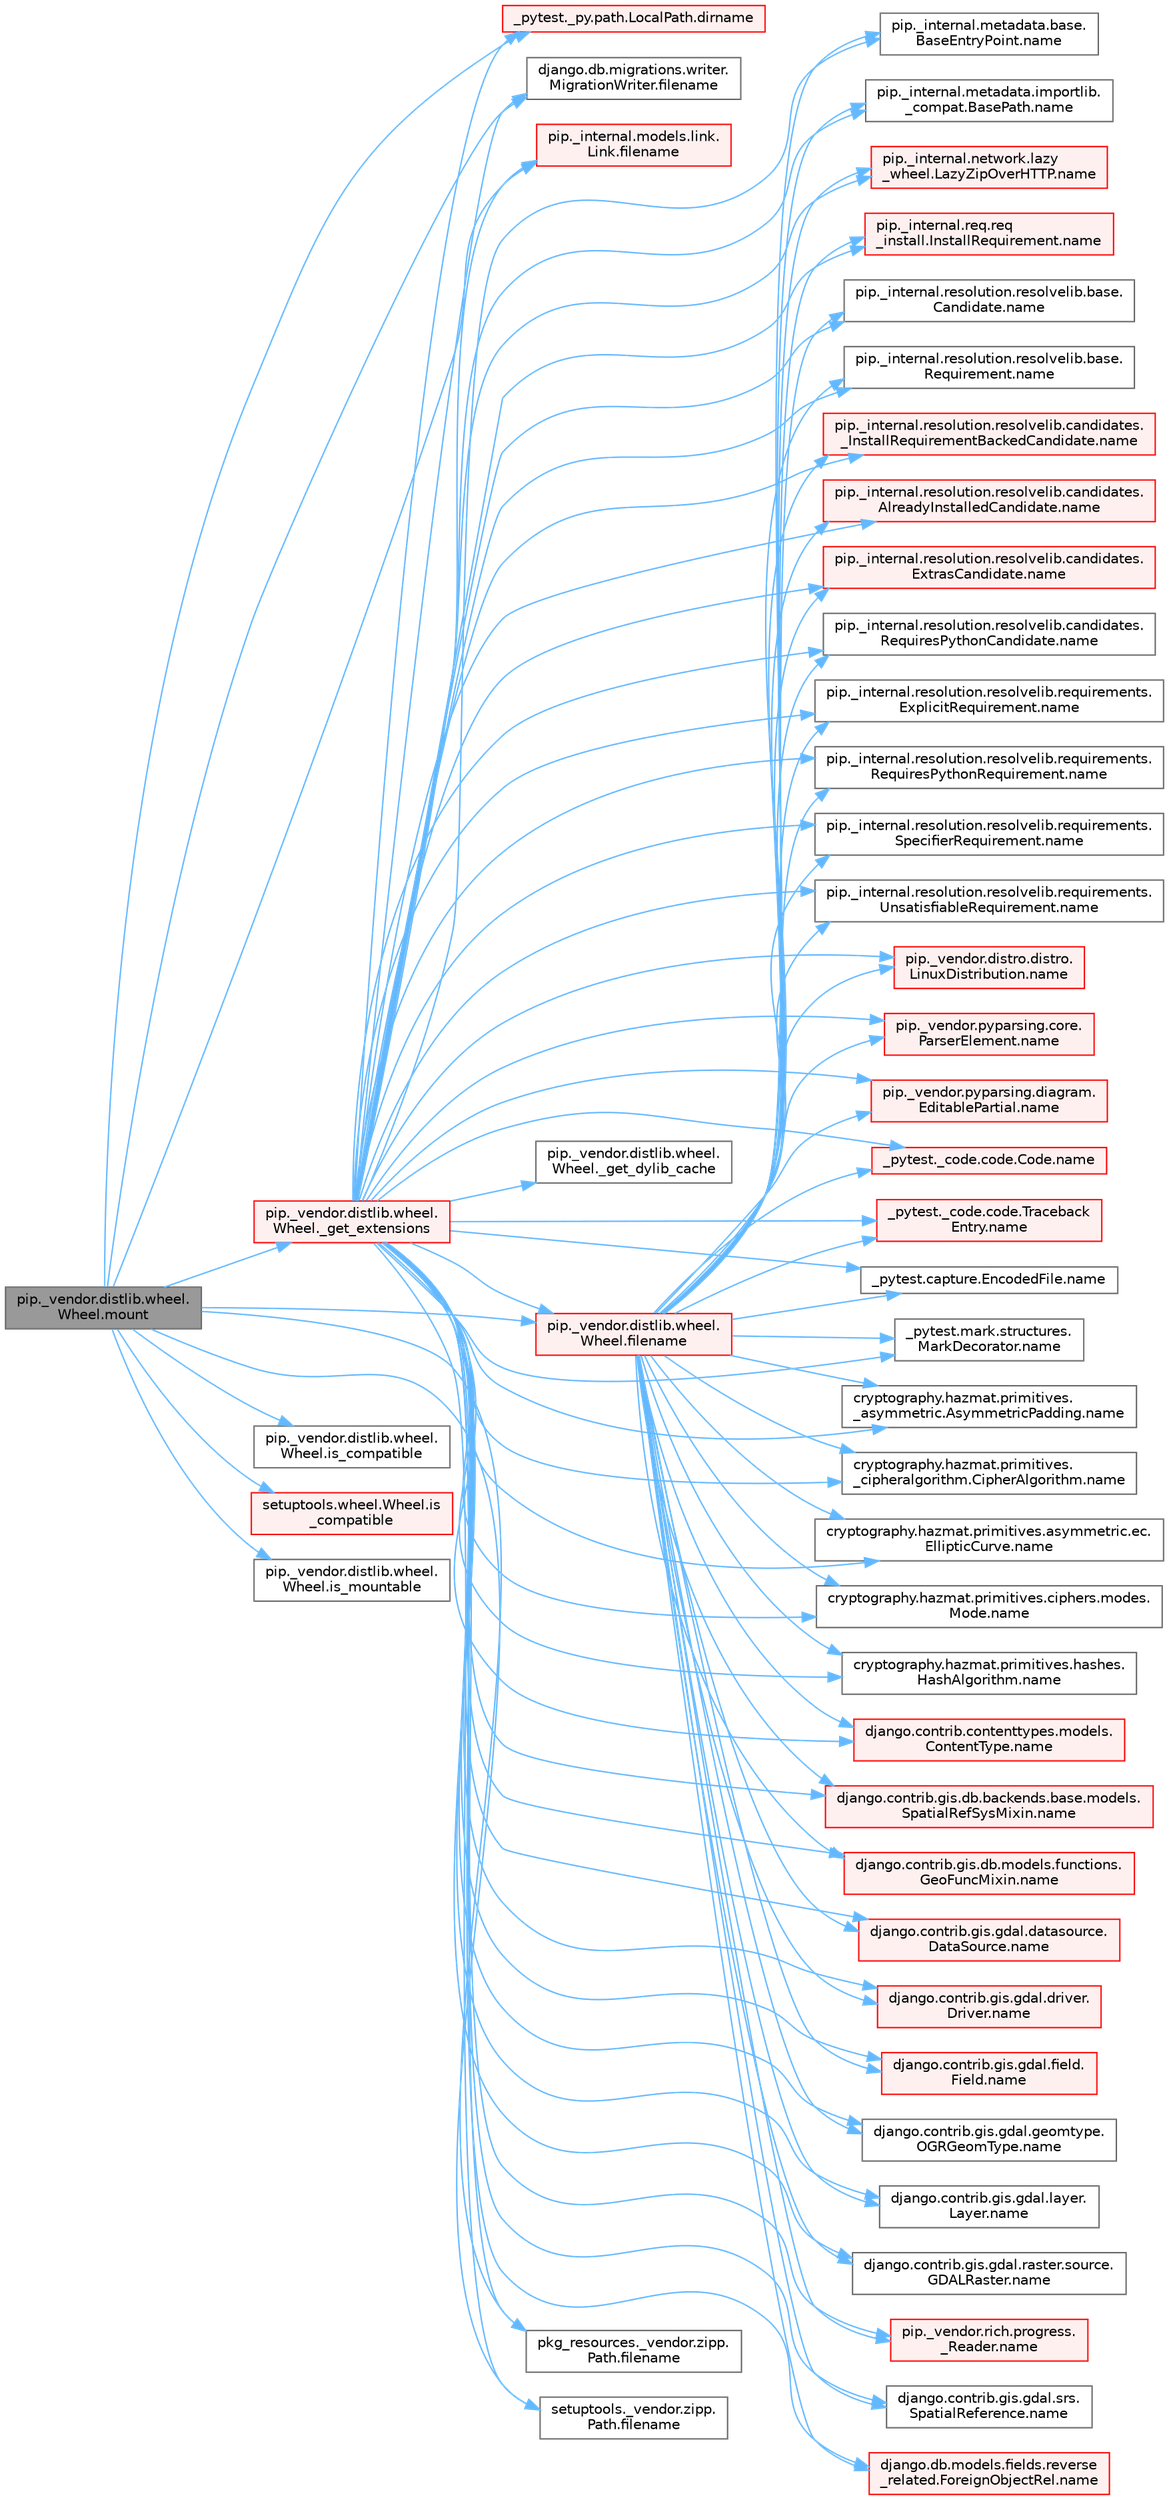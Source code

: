 digraph "pip._vendor.distlib.wheel.Wheel.mount"
{
 // LATEX_PDF_SIZE
  bgcolor="transparent";
  edge [fontname=Helvetica,fontsize=10,labelfontname=Helvetica,labelfontsize=10];
  node [fontname=Helvetica,fontsize=10,shape=box,height=0.2,width=0.4];
  rankdir="LR";
  Node1 [id="Node000001",label="pip._vendor.distlib.wheel.\lWheel.mount",height=0.2,width=0.4,color="gray40", fillcolor="grey60", style="filled", fontcolor="black",tooltip=" "];
  Node1 -> Node2 [id="edge1_Node000001_Node000002",color="steelblue1",style="solid",tooltip=" "];
  Node2 [id="Node000002",label="pip._vendor.distlib.wheel.\lWheel._get_extensions",height=0.2,width=0.4,color="red", fillcolor="#FFF0F0", style="filled",URL="$classpip_1_1__vendor_1_1distlib_1_1wheel_1_1_wheel.html#a73a762e18348cb6866fe316c4796fb50",tooltip=" "];
  Node2 -> Node3 [id="edge2_Node000002_Node000003",color="steelblue1",style="solid",tooltip=" "];
  Node3 [id="Node000003",label="pip._vendor.distlib.wheel.\lWheel._get_dylib_cache",height=0.2,width=0.4,color="grey40", fillcolor="white", style="filled",URL="$classpip_1_1__vendor_1_1distlib_1_1wheel_1_1_wheel.html#abeb235da7100edaf1a473a2725a5d919",tooltip=" "];
  Node2 -> Node4 [id="edge3_Node000002_Node000004",color="steelblue1",style="solid",tooltip=" "];
  Node4 [id="Node000004",label="_pytest._py.path.LocalPath.dirname",height=0.2,width=0.4,color="red", fillcolor="#FFF0F0", style="filled",URL="$class__pytest_1_1__py_1_1path_1_1_local_path.html#aa1920ee3bb71bfb594e849010c5971ac",tooltip=" "];
  Node2 -> Node617 [id="edge4_Node000002_Node000617",color="steelblue1",style="solid",tooltip=" "];
  Node617 [id="Node000617",label="django.db.migrations.writer.\lMigrationWriter.filename",height=0.2,width=0.4,color="grey40", fillcolor="white", style="filled",URL="$classdjango_1_1db_1_1migrations_1_1writer_1_1_migration_writer.html#ae24480c1739a3664d744483f682558f6",tooltip=" "];
  Node2 -> Node618 [id="edge5_Node000002_Node000618",color="steelblue1",style="solid",tooltip=" "];
  Node618 [id="Node000618",label="pip._internal.models.link.\lLink.filename",height=0.2,width=0.4,color="red", fillcolor="#FFF0F0", style="filled",URL="$classpip_1_1__internal_1_1models_1_1link_1_1_link.html#a5fb02f5a5a42909c89a18745b74cf998",tooltip=" "];
  Node2 -> Node1040 [id="edge6_Node000002_Node001040",color="steelblue1",style="solid",tooltip=" "];
  Node1040 [id="Node001040",label="pip._vendor.distlib.wheel.\lWheel.filename",height=0.2,width=0.4,color="red", fillcolor="#FFF0F0", style="filled",URL="$classpip_1_1__vendor_1_1distlib_1_1wheel_1_1_wheel.html#a396687a6caff7584126f2dec111900fd",tooltip=" "];
  Node1040 -> Node94 [id="edge7_Node001040_Node000094",color="steelblue1",style="solid",tooltip=" "];
  Node94 [id="Node000094",label="_pytest._code.code.Code.name",height=0.2,width=0.4,color="red", fillcolor="#FFF0F0", style="filled",URL="$class__pytest_1_1__code_1_1code_1_1_code.html#a1f3cbc53ca6df4a1bab12183694b6e78",tooltip=" "];
  Node1040 -> Node99 [id="edge8_Node001040_Node000099",color="steelblue1",style="solid",tooltip=" "];
  Node99 [id="Node000099",label="_pytest._code.code.Traceback\lEntry.name",height=0.2,width=0.4,color="red", fillcolor="#FFF0F0", style="filled",URL="$class__pytest_1_1__code_1_1code_1_1_traceback_entry.html#a106b95c0753f41669fbfb8ee4c11ad3d",tooltip=" "];
  Node1040 -> Node101 [id="edge9_Node001040_Node000101",color="steelblue1",style="solid",tooltip=" "];
  Node101 [id="Node000101",label="_pytest.capture.EncodedFile.name",height=0.2,width=0.4,color="grey40", fillcolor="white", style="filled",URL="$class__pytest_1_1capture_1_1_encoded_file.html#a738c73b5de21c7261d9e51f71e4f0397",tooltip=" "];
  Node1040 -> Node102 [id="edge10_Node001040_Node000102",color="steelblue1",style="solid",tooltip=" "];
  Node102 [id="Node000102",label="_pytest.mark.structures.\lMarkDecorator.name",height=0.2,width=0.4,color="grey40", fillcolor="white", style="filled",URL="$class__pytest_1_1mark_1_1structures_1_1_mark_decorator.html#ae8f66760cda125450e0e3bd38689c72f",tooltip=" "];
  Node1040 -> Node103 [id="edge11_Node001040_Node000103",color="steelblue1",style="solid",tooltip=" "];
  Node103 [id="Node000103",label="cryptography.hazmat.primitives.\l_asymmetric.AsymmetricPadding.name",height=0.2,width=0.4,color="grey40", fillcolor="white", style="filled",URL="$classcryptography_1_1hazmat_1_1primitives_1_1__asymmetric_1_1_asymmetric_padding.html#a8f72e8284cb336861a873ed5ce0e39b5",tooltip=" "];
  Node1040 -> Node104 [id="edge12_Node001040_Node000104",color="steelblue1",style="solid",tooltip=" "];
  Node104 [id="Node000104",label="cryptography.hazmat.primitives.\l_cipheralgorithm.CipherAlgorithm.name",height=0.2,width=0.4,color="grey40", fillcolor="white", style="filled",URL="$classcryptography_1_1hazmat_1_1primitives_1_1__cipheralgorithm_1_1_cipher_algorithm.html#a50567a5c3388450ab7aa883ab34a1ac7",tooltip=" "];
  Node1040 -> Node105 [id="edge13_Node001040_Node000105",color="steelblue1",style="solid",tooltip=" "];
  Node105 [id="Node000105",label="cryptography.hazmat.primitives.asymmetric.ec.\lEllipticCurve.name",height=0.2,width=0.4,color="grey40", fillcolor="white", style="filled",URL="$classcryptography_1_1hazmat_1_1primitives_1_1asymmetric_1_1ec_1_1_elliptic_curve.html#a2775c4e945309a6c7ea33dace1698a60",tooltip=" "];
  Node1040 -> Node106 [id="edge14_Node001040_Node000106",color="steelblue1",style="solid",tooltip=" "];
  Node106 [id="Node000106",label="cryptography.hazmat.primitives.ciphers.modes.\lMode.name",height=0.2,width=0.4,color="grey40", fillcolor="white", style="filled",URL="$classcryptography_1_1hazmat_1_1primitives_1_1ciphers_1_1modes_1_1_mode.html#a99d93fd1370a2abbb5bb5cffbd5ff0f7",tooltip=" "];
  Node1040 -> Node107 [id="edge15_Node001040_Node000107",color="steelblue1",style="solid",tooltip=" "];
  Node107 [id="Node000107",label="cryptography.hazmat.primitives.hashes.\lHashAlgorithm.name",height=0.2,width=0.4,color="grey40", fillcolor="white", style="filled",URL="$classcryptography_1_1hazmat_1_1primitives_1_1hashes_1_1_hash_algorithm.html#a42c7e1582d9b46a015774af9e5cbbb0b",tooltip=" "];
  Node1040 -> Node108 [id="edge16_Node001040_Node000108",color="steelblue1",style="solid",tooltip=" "];
  Node108 [id="Node000108",label="django.contrib.contenttypes.models.\lContentType.name",height=0.2,width=0.4,color="red", fillcolor="#FFF0F0", style="filled",URL="$classdjango_1_1contrib_1_1contenttypes_1_1models_1_1_content_type.html#a305b62f56597bb2e4823dcf5e6ccdcf8",tooltip=" "];
  Node1040 -> Node110 [id="edge17_Node001040_Node000110",color="steelblue1",style="solid",tooltip=" "];
  Node110 [id="Node000110",label="django.contrib.gis.db.backends.base.models.\lSpatialRefSysMixin.name",height=0.2,width=0.4,color="red", fillcolor="#FFF0F0", style="filled",URL="$classdjango_1_1contrib_1_1gis_1_1db_1_1backends_1_1base_1_1models_1_1_spatial_ref_sys_mixin.html#a56fe36e786b49160249395f453dd1cab",tooltip=" "];
  Node1040 -> Node137 [id="edge18_Node001040_Node000137",color="steelblue1",style="solid",tooltip=" "];
  Node137 [id="Node000137",label="django.contrib.gis.db.models.functions.\lGeoFuncMixin.name",height=0.2,width=0.4,color="red", fillcolor="#FFF0F0", style="filled",URL="$classdjango_1_1contrib_1_1gis_1_1db_1_1models_1_1functions_1_1_geo_func_mixin.html#adeeb6b2c9db337396468712e919af622",tooltip=" "];
  Node1040 -> Node138 [id="edge19_Node001040_Node000138",color="steelblue1",style="solid",tooltip=" "];
  Node138 [id="Node000138",label="django.contrib.gis.gdal.datasource.\lDataSource.name",height=0.2,width=0.4,color="red", fillcolor="#FFF0F0", style="filled",URL="$classdjango_1_1contrib_1_1gis_1_1gdal_1_1datasource_1_1_data_source.html#aaa98728c7ef6f4d96c689550e8af3ed5",tooltip=" "];
  Node1040 -> Node152 [id="edge20_Node001040_Node000152",color="steelblue1",style="solid",tooltip=" "];
  Node152 [id="Node000152",label="django.contrib.gis.gdal.driver.\lDriver.name",height=0.2,width=0.4,color="red", fillcolor="#FFF0F0", style="filled",URL="$classdjango_1_1contrib_1_1gis_1_1gdal_1_1driver_1_1_driver.html#aaa5d4d1b9fd762839db84d1e56e36b7f",tooltip=" "];
  Node1040 -> Node153 [id="edge21_Node001040_Node000153",color="steelblue1",style="solid",tooltip=" "];
  Node153 [id="Node000153",label="django.contrib.gis.gdal.field.\lField.name",height=0.2,width=0.4,color="red", fillcolor="#FFF0F0", style="filled",URL="$classdjango_1_1contrib_1_1gis_1_1gdal_1_1field_1_1_field.html#a28a3b0af5006d5abf34d5b1497011368",tooltip=" "];
  Node1040 -> Node154 [id="edge22_Node001040_Node000154",color="steelblue1",style="solid",tooltip=" "];
  Node154 [id="Node000154",label="django.contrib.gis.gdal.geomtype.\lOGRGeomType.name",height=0.2,width=0.4,color="grey40", fillcolor="white", style="filled",URL="$classdjango_1_1contrib_1_1gis_1_1gdal_1_1geomtype_1_1_o_g_r_geom_type.html#a719b3100682ab8df79fd8a2484163b8e",tooltip=" "];
  Node1040 -> Node155 [id="edge23_Node001040_Node000155",color="steelblue1",style="solid",tooltip=" "];
  Node155 [id="Node000155",label="django.contrib.gis.gdal.layer.\lLayer.name",height=0.2,width=0.4,color="grey40", fillcolor="white", style="filled",URL="$classdjango_1_1contrib_1_1gis_1_1gdal_1_1layer_1_1_layer.html#a53791d8e2fe8b1ca86b426a625e7d66c",tooltip=" "];
  Node1040 -> Node156 [id="edge24_Node001040_Node000156",color="steelblue1",style="solid",tooltip=" "];
  Node156 [id="Node000156",label="django.contrib.gis.gdal.raster.source.\lGDALRaster.name",height=0.2,width=0.4,color="grey40", fillcolor="white", style="filled",URL="$classdjango_1_1contrib_1_1gis_1_1gdal_1_1raster_1_1source_1_1_g_d_a_l_raster.html#a6cca2a8eca0ab4ff2e89f0f0cce590d1",tooltip=" "];
  Node1040 -> Node157 [id="edge25_Node001040_Node000157",color="steelblue1",style="solid",tooltip=" "];
  Node157 [id="Node000157",label="django.contrib.gis.gdal.srs.\lSpatialReference.name",height=0.2,width=0.4,color="grey40", fillcolor="white", style="filled",URL="$classdjango_1_1contrib_1_1gis_1_1gdal_1_1srs_1_1_spatial_reference.html#ac2c9d37b41ae1a91ca63a7046590d603",tooltip=" "];
  Node1040 -> Node158 [id="edge26_Node001040_Node000158",color="steelblue1",style="solid",tooltip=" "];
  Node158 [id="Node000158",label="django.db.models.fields.reverse\l_related.ForeignObjectRel.name",height=0.2,width=0.4,color="red", fillcolor="#FFF0F0", style="filled",URL="$classdjango_1_1db_1_1models_1_1fields_1_1reverse__related_1_1_foreign_object_rel.html#a5c0c2387142987d2c9582e677e90b5d7",tooltip=" "];
  Node1040 -> Node433 [id="edge27_Node001040_Node000433",color="steelblue1",style="solid",tooltip=" "];
  Node433 [id="Node000433",label="pip._internal.metadata.base.\lBaseEntryPoint.name",height=0.2,width=0.4,color="grey40", fillcolor="white", style="filled",URL="$classpip_1_1__internal_1_1metadata_1_1base_1_1_base_entry_point.html#acd0c7299966258aeb0876da26520233d",tooltip=" "];
  Node1040 -> Node434 [id="edge28_Node001040_Node000434",color="steelblue1",style="solid",tooltip=" "];
  Node434 [id="Node000434",label="pip._internal.metadata.importlib.\l_compat.BasePath.name",height=0.2,width=0.4,color="grey40", fillcolor="white", style="filled",URL="$classpip_1_1__internal_1_1metadata_1_1importlib_1_1__compat_1_1_base_path.html#aa5b4e00be6be00e1bd599909ae50bc00",tooltip=" "];
  Node1040 -> Node435 [id="edge29_Node001040_Node000435",color="steelblue1",style="solid",tooltip=" "];
  Node435 [id="Node000435",label="pip._internal.network.lazy\l_wheel.LazyZipOverHTTP.name",height=0.2,width=0.4,color="red", fillcolor="#FFF0F0", style="filled",URL="$classpip_1_1__internal_1_1network_1_1lazy__wheel_1_1_lazy_zip_over_h_t_t_p.html#a59403bb703d375caa6c1dda7573257a1",tooltip=" "];
  Node1040 -> Node436 [id="edge30_Node001040_Node000436",color="steelblue1",style="solid",tooltip=" "];
  Node436 [id="Node000436",label="pip._internal.req.req\l_install.InstallRequirement.name",height=0.2,width=0.4,color="red", fillcolor="#FFF0F0", style="filled",URL="$classpip_1_1__internal_1_1req_1_1req__install_1_1_install_requirement.html#a6b019e16ae98576ae64c68e0f5824e34",tooltip=" "];
  Node1040 -> Node444 [id="edge31_Node001040_Node000444",color="steelblue1",style="solid",tooltip=" "];
  Node444 [id="Node000444",label="pip._internal.resolution.resolvelib.base.\lCandidate.name",height=0.2,width=0.4,color="grey40", fillcolor="white", style="filled",URL="$classpip_1_1__internal_1_1resolution_1_1resolvelib_1_1base_1_1_candidate.html#a7000e68e912182072a011f9df0c142ee",tooltip=" "];
  Node1040 -> Node445 [id="edge32_Node001040_Node000445",color="steelblue1",style="solid",tooltip=" "];
  Node445 [id="Node000445",label="pip._internal.resolution.resolvelib.base.\lRequirement.name",height=0.2,width=0.4,color="grey40", fillcolor="white", style="filled",URL="$classpip_1_1__internal_1_1resolution_1_1resolvelib_1_1base_1_1_requirement.html#a013752876d4b3521f3a087987b443d90",tooltip=" "];
  Node1040 -> Node446 [id="edge33_Node001040_Node000446",color="steelblue1",style="solid",tooltip=" "];
  Node446 [id="Node000446",label="pip._internal.resolution.resolvelib.candidates.\l_InstallRequirementBackedCandidate.name",height=0.2,width=0.4,color="red", fillcolor="#FFF0F0", style="filled",URL="$classpip_1_1__internal_1_1resolution_1_1resolvelib_1_1candidates_1_1___install_requirement_backed_candidate.html#a1538a825241b855a4abf51d6bf616cde",tooltip=" "];
  Node1040 -> Node530 [id="edge34_Node001040_Node000530",color="steelblue1",style="solid",tooltip=" "];
  Node530 [id="Node000530",label="pip._internal.resolution.resolvelib.candidates.\lAlreadyInstalledCandidate.name",height=0.2,width=0.4,color="red", fillcolor="#FFF0F0", style="filled",URL="$classpip_1_1__internal_1_1resolution_1_1resolvelib_1_1candidates_1_1_already_installed_candidate.html#a0f4ae3f092daa140dc8bda04e8d0f2d0",tooltip=" "];
  Node1040 -> Node531 [id="edge35_Node001040_Node000531",color="steelblue1",style="solid",tooltip=" "];
  Node531 [id="Node000531",label="pip._internal.resolution.resolvelib.candidates.\lExtrasCandidate.name",height=0.2,width=0.4,color="red", fillcolor="#FFF0F0", style="filled",URL="$classpip_1_1__internal_1_1resolution_1_1resolvelib_1_1candidates_1_1_extras_candidate.html#a6e13b1ab724cd7af8b22cadb37352b31",tooltip=" "];
  Node1040 -> Node569 [id="edge36_Node001040_Node000569",color="steelblue1",style="solid",tooltip=" "];
  Node569 [id="Node000569",label="pip._internal.resolution.resolvelib.candidates.\lRequiresPythonCandidate.name",height=0.2,width=0.4,color="grey40", fillcolor="white", style="filled",URL="$classpip_1_1__internal_1_1resolution_1_1resolvelib_1_1candidates_1_1_requires_python_candidate.html#aeff13058676b07d1b67feed53749d838",tooltip=" "];
  Node1040 -> Node570 [id="edge37_Node001040_Node000570",color="steelblue1",style="solid",tooltip=" "];
  Node570 [id="Node000570",label="pip._internal.resolution.resolvelib.requirements.\lExplicitRequirement.name",height=0.2,width=0.4,color="grey40", fillcolor="white", style="filled",URL="$classpip_1_1__internal_1_1resolution_1_1resolvelib_1_1requirements_1_1_explicit_requirement.html#a3e8f9b07c17be864b1a90cc2f5e87b35",tooltip=" "];
  Node1040 -> Node571 [id="edge38_Node001040_Node000571",color="steelblue1",style="solid",tooltip=" "];
  Node571 [id="Node000571",label="pip._internal.resolution.resolvelib.requirements.\lRequiresPythonRequirement.name",height=0.2,width=0.4,color="grey40", fillcolor="white", style="filled",URL="$classpip_1_1__internal_1_1resolution_1_1resolvelib_1_1requirements_1_1_requires_python_requirement.html#ac555e717a97ebb38cb2ad735939cf8b8",tooltip=" "];
  Node1040 -> Node572 [id="edge39_Node001040_Node000572",color="steelblue1",style="solid",tooltip=" "];
  Node572 [id="Node000572",label="pip._internal.resolution.resolvelib.requirements.\lSpecifierRequirement.name",height=0.2,width=0.4,color="grey40", fillcolor="white", style="filled",URL="$classpip_1_1__internal_1_1resolution_1_1resolvelib_1_1requirements_1_1_specifier_requirement.html#af2ae64f787d166605910d13457564fd9",tooltip=" "];
  Node1040 -> Node573 [id="edge40_Node001040_Node000573",color="steelblue1",style="solid",tooltip=" "];
  Node573 [id="Node000573",label="pip._internal.resolution.resolvelib.requirements.\lUnsatisfiableRequirement.name",height=0.2,width=0.4,color="grey40", fillcolor="white", style="filled",URL="$classpip_1_1__internal_1_1resolution_1_1resolvelib_1_1requirements_1_1_unsatisfiable_requirement.html#a78f7012fa925a93d5600232bf2bc9728",tooltip=" "];
  Node1040 -> Node574 [id="edge41_Node001040_Node000574",color="steelblue1",style="solid",tooltip=" "];
  Node574 [id="Node000574",label="pip._vendor.distro.distro.\lLinuxDistribution.name",height=0.2,width=0.4,color="red", fillcolor="#FFF0F0", style="filled",URL="$classpip_1_1__vendor_1_1distro_1_1distro_1_1_linux_distribution.html#a0f30009e5f86e89a27bd187e8a759e32",tooltip=" "];
  Node1040 -> Node632 [id="edge42_Node001040_Node000632",color="steelblue1",style="solid",tooltip=" "];
  Node632 [id="Node000632",label="pip._vendor.pyparsing.core.\lParserElement.name",height=0.2,width=0.4,color="red", fillcolor="#FFF0F0", style="filled",URL="$classpip_1_1__vendor_1_1pyparsing_1_1core_1_1_parser_element.html#ad7db196655f86eaadabd81c40af25717",tooltip=" "];
  Node1040 -> Node730 [id="edge43_Node001040_Node000730",color="steelblue1",style="solid",tooltip=" "];
  Node730 [id="Node000730",label="pip._vendor.pyparsing.diagram.\lEditablePartial.name",height=0.2,width=0.4,color="red", fillcolor="#FFF0F0", style="filled",URL="$classpip_1_1__vendor_1_1pyparsing_1_1diagram_1_1_editable_partial.html#a3c8365249bd6514fce002d62622de581",tooltip=" "];
  Node1040 -> Node734 [id="edge44_Node001040_Node000734",color="steelblue1",style="solid",tooltip=" "];
  Node734 [id="Node000734",label="pip._vendor.rich.progress.\l_Reader.name",height=0.2,width=0.4,color="red", fillcolor="#FFF0F0", style="filled",URL="$classpip_1_1__vendor_1_1rich_1_1progress_1_1___reader.html#a545f897ce86cf3e798598cb200357c13",tooltip=" "];
  Node2 -> Node1046 [id="edge45_Node000002_Node001046",color="steelblue1",style="solid",tooltip=" "];
  Node1046 [id="Node001046",label="pkg_resources._vendor.zipp.\lPath.filename",height=0.2,width=0.4,color="grey40", fillcolor="white", style="filled",URL="$classpkg__resources_1_1__vendor_1_1zipp_1_1_path.html#a364eea0ac8419e712d546d032dd6cd86",tooltip=" "];
  Node2 -> Node1047 [id="edge46_Node000002_Node001047",color="steelblue1",style="solid",tooltip=" "];
  Node1047 [id="Node001047",label="setuptools._vendor.zipp.\lPath.filename",height=0.2,width=0.4,color="grey40", fillcolor="white", style="filled",URL="$classsetuptools_1_1__vendor_1_1zipp_1_1_path.html#a79fd7191e6fedef64bfc8367ffb48472",tooltip=" "];
  Node2 -> Node94 [id="edge47_Node000002_Node000094",color="steelblue1",style="solid",tooltip=" "];
  Node2 -> Node99 [id="edge48_Node000002_Node000099",color="steelblue1",style="solid",tooltip=" "];
  Node2 -> Node101 [id="edge49_Node000002_Node000101",color="steelblue1",style="solid",tooltip=" "];
  Node2 -> Node102 [id="edge50_Node000002_Node000102",color="steelblue1",style="solid",tooltip=" "];
  Node2 -> Node103 [id="edge51_Node000002_Node000103",color="steelblue1",style="solid",tooltip=" "];
  Node2 -> Node104 [id="edge52_Node000002_Node000104",color="steelblue1",style="solid",tooltip=" "];
  Node2 -> Node105 [id="edge53_Node000002_Node000105",color="steelblue1",style="solid",tooltip=" "];
  Node2 -> Node106 [id="edge54_Node000002_Node000106",color="steelblue1",style="solid",tooltip=" "];
  Node2 -> Node107 [id="edge55_Node000002_Node000107",color="steelblue1",style="solid",tooltip=" "];
  Node2 -> Node108 [id="edge56_Node000002_Node000108",color="steelblue1",style="solid",tooltip=" "];
  Node2 -> Node110 [id="edge57_Node000002_Node000110",color="steelblue1",style="solid",tooltip=" "];
  Node2 -> Node137 [id="edge58_Node000002_Node000137",color="steelblue1",style="solid",tooltip=" "];
  Node2 -> Node138 [id="edge59_Node000002_Node000138",color="steelblue1",style="solid",tooltip=" "];
  Node2 -> Node152 [id="edge60_Node000002_Node000152",color="steelblue1",style="solid",tooltip=" "];
  Node2 -> Node153 [id="edge61_Node000002_Node000153",color="steelblue1",style="solid",tooltip=" "];
  Node2 -> Node154 [id="edge62_Node000002_Node000154",color="steelblue1",style="solid",tooltip=" "];
  Node2 -> Node155 [id="edge63_Node000002_Node000155",color="steelblue1",style="solid",tooltip=" "];
  Node2 -> Node156 [id="edge64_Node000002_Node000156",color="steelblue1",style="solid",tooltip=" "];
  Node2 -> Node157 [id="edge65_Node000002_Node000157",color="steelblue1",style="solid",tooltip=" "];
  Node2 -> Node158 [id="edge66_Node000002_Node000158",color="steelblue1",style="solid",tooltip=" "];
  Node2 -> Node433 [id="edge67_Node000002_Node000433",color="steelblue1",style="solid",tooltip=" "];
  Node2 -> Node434 [id="edge68_Node000002_Node000434",color="steelblue1",style="solid",tooltip=" "];
  Node2 -> Node435 [id="edge69_Node000002_Node000435",color="steelblue1",style="solid",tooltip=" "];
  Node2 -> Node436 [id="edge70_Node000002_Node000436",color="steelblue1",style="solid",tooltip=" "];
  Node2 -> Node444 [id="edge71_Node000002_Node000444",color="steelblue1",style="solid",tooltip=" "];
  Node2 -> Node445 [id="edge72_Node000002_Node000445",color="steelblue1",style="solid",tooltip=" "];
  Node2 -> Node446 [id="edge73_Node000002_Node000446",color="steelblue1",style="solid",tooltip=" "];
  Node2 -> Node530 [id="edge74_Node000002_Node000530",color="steelblue1",style="solid",tooltip=" "];
  Node2 -> Node531 [id="edge75_Node000002_Node000531",color="steelblue1",style="solid",tooltip=" "];
  Node2 -> Node569 [id="edge76_Node000002_Node000569",color="steelblue1",style="solid",tooltip=" "];
  Node2 -> Node570 [id="edge77_Node000002_Node000570",color="steelblue1",style="solid",tooltip=" "];
  Node2 -> Node571 [id="edge78_Node000002_Node000571",color="steelblue1",style="solid",tooltip=" "];
  Node2 -> Node572 [id="edge79_Node000002_Node000572",color="steelblue1",style="solid",tooltip=" "];
  Node2 -> Node573 [id="edge80_Node000002_Node000573",color="steelblue1",style="solid",tooltip=" "];
  Node2 -> Node574 [id="edge81_Node000002_Node000574",color="steelblue1",style="solid",tooltip=" "];
  Node2 -> Node632 [id="edge82_Node000002_Node000632",color="steelblue1",style="solid",tooltip=" "];
  Node2 -> Node730 [id="edge83_Node000002_Node000730",color="steelblue1",style="solid",tooltip=" "];
  Node2 -> Node734 [id="edge84_Node000002_Node000734",color="steelblue1",style="solid",tooltip=" "];
  Node1 -> Node4 [id="edge85_Node000001_Node000004",color="steelblue1",style="solid",tooltip=" "];
  Node1 -> Node617 [id="edge86_Node000001_Node000617",color="steelblue1",style="solid",tooltip=" "];
  Node1 -> Node618 [id="edge87_Node000001_Node000618",color="steelblue1",style="solid",tooltip=" "];
  Node1 -> Node1040 [id="edge88_Node000001_Node001040",color="steelblue1",style="solid",tooltip=" "];
  Node1 -> Node1046 [id="edge89_Node000001_Node001046",color="steelblue1",style="solid",tooltip=" "];
  Node1 -> Node1047 [id="edge90_Node000001_Node001047",color="steelblue1",style="solid",tooltip=" "];
  Node1 -> Node4528 [id="edge91_Node000001_Node004528",color="steelblue1",style="solid",tooltip=" "];
  Node4528 [id="Node004528",label="pip._vendor.distlib.wheel.\lWheel.is_compatible",height=0.2,width=0.4,color="grey40", fillcolor="white", style="filled",URL="$classpip_1_1__vendor_1_1distlib_1_1wheel_1_1_wheel.html#a34f11aec4d5fd4f73ac56397e9266c01",tooltip=" "];
  Node1 -> Node4529 [id="edge92_Node000001_Node004529",color="steelblue1",style="solid",tooltip=" "];
  Node4529 [id="Node004529",label="setuptools.wheel.Wheel.is\l_compatible",height=0.2,width=0.4,color="red", fillcolor="#FFF0F0", style="filled",URL="$classsetuptools_1_1wheel_1_1_wheel.html#a5ffd00c5ef0173d02eed6e9ff45eb6f7",tooltip=" "];
  Node1 -> Node4530 [id="edge93_Node000001_Node004530",color="steelblue1",style="solid",tooltip=" "];
  Node4530 [id="Node004530",label="pip._vendor.distlib.wheel.\lWheel.is_mountable",height=0.2,width=0.4,color="grey40", fillcolor="white", style="filled",URL="$classpip_1_1__vendor_1_1distlib_1_1wheel_1_1_wheel.html#a9ff01e201fdcc9005269d225ddb55a58",tooltip=" "];
}
